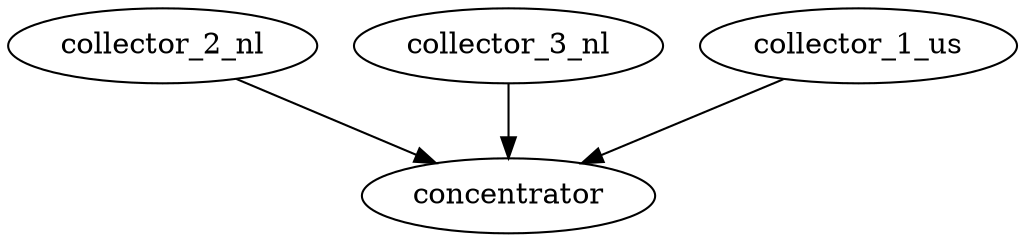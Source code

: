digraph speedo {
	collector_2_nl -> concentrator;
	collector_3_nl -> concentrator;
	collector_1_us -> concentrator;
}
